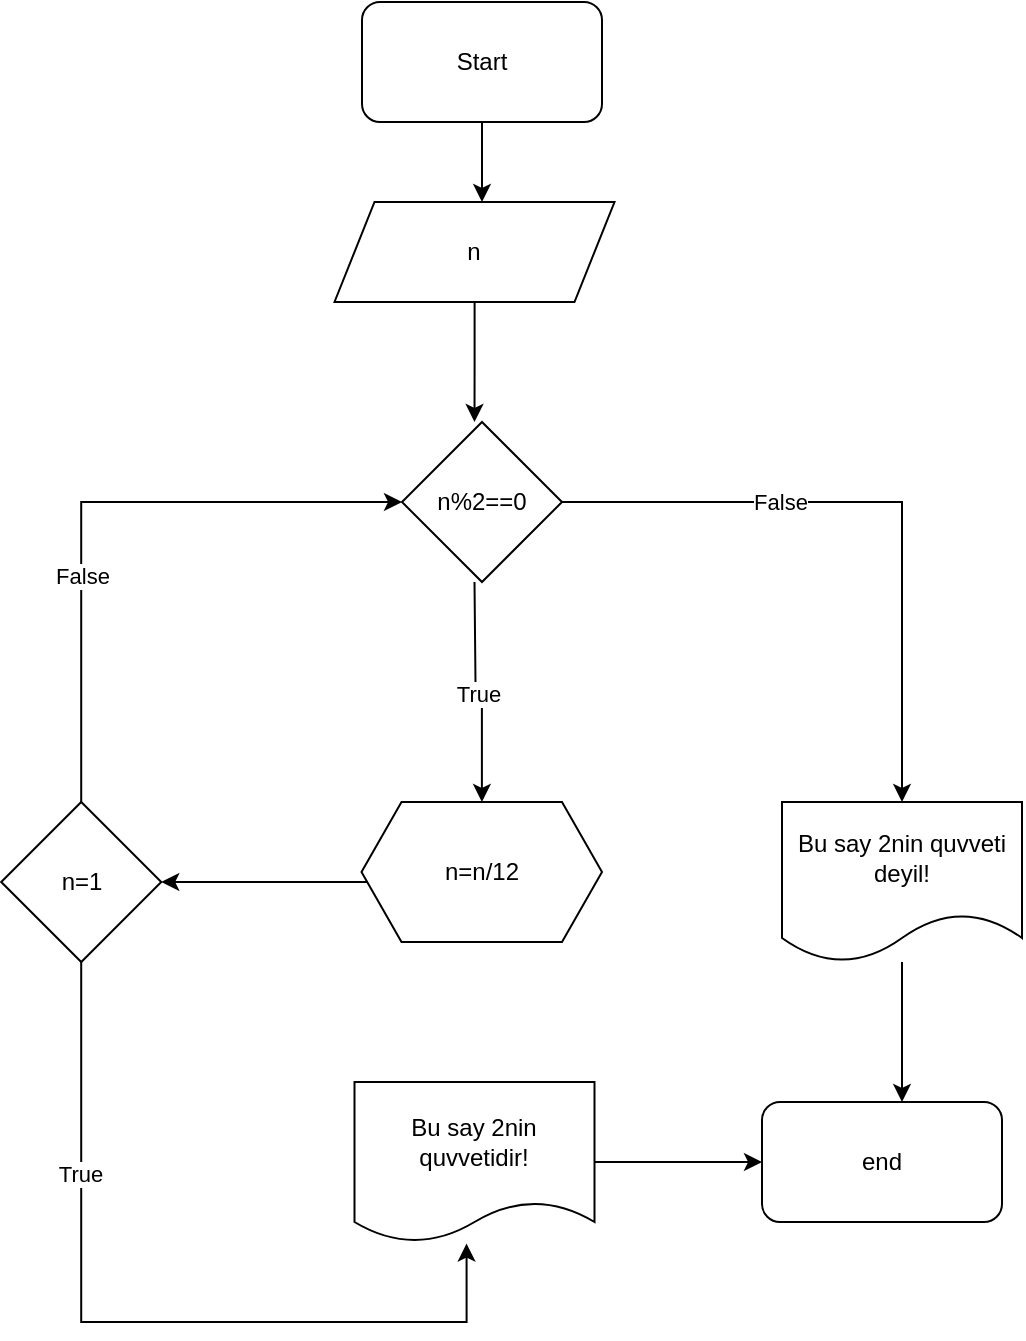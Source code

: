 <mxfile version="15.2.9" type="device"><diagram id="14r__Nj4q91Z61Vu8--8" name="Page-1"><mxGraphModel dx="976" dy="1881" grid="1" gridSize="10" guides="1" tooltips="1" connect="1" arrows="1" fold="1" page="1" pageScale="1" pageWidth="850" pageHeight="1100" math="0" shadow="0"><root><mxCell id="0"/><mxCell id="1" parent="0"/><mxCell id="ORDrKt7kpx6Iwgawrg6i-1" value="" style="edgeStyle=orthogonalEdgeStyle;rounded=0;orthogonalLoop=1;jettySize=auto;html=1;" edge="1" parent="1" source="ORDrKt7kpx6Iwgawrg6i-2" target="ORDrKt7kpx6Iwgawrg6i-4"><mxGeometry relative="1" as="geometry"><Array as="points"><mxPoint x="1284" y="-30"/><mxPoint x="1284" y="-30"/></Array></mxGeometry></mxCell><mxCell id="ORDrKt7kpx6Iwgawrg6i-2" value="Start" style="rounded=1;whiteSpace=wrap;html=1;" vertex="1" parent="1"><mxGeometry x="1224" y="-130" width="120" height="60" as="geometry"/></mxCell><mxCell id="ORDrKt7kpx6Iwgawrg6i-3" value="" style="edgeStyle=orthogonalEdgeStyle;rounded=0;orthogonalLoop=1;jettySize=auto;html=1;" edge="1" parent="1" source="ORDrKt7kpx6Iwgawrg6i-4"><mxGeometry relative="1" as="geometry"><mxPoint x="1280.25" y="80" as="targetPoint"/></mxGeometry></mxCell><mxCell id="ORDrKt7kpx6Iwgawrg6i-4" value="n" style="shape=parallelogram;perimeter=parallelogramPerimeter;whiteSpace=wrap;html=1;fixedSize=1;" vertex="1" parent="1"><mxGeometry x="1210.25" y="-30" width="140" height="50" as="geometry"/></mxCell><mxCell id="ORDrKt7kpx6Iwgawrg6i-5" value="True" style="edgeStyle=orthogonalEdgeStyle;rounded=0;orthogonalLoop=1;jettySize=auto;html=1;" edge="1" parent="1" target="ORDrKt7kpx6Iwgawrg6i-16"><mxGeometry relative="1" as="geometry"><mxPoint x="1280.25" y="160" as="sourcePoint"/></mxGeometry></mxCell><mxCell id="ORDrKt7kpx6Iwgawrg6i-8" value="" style="edgeStyle=orthogonalEdgeStyle;rounded=0;orthogonalLoop=1;jettySize=auto;html=1;" edge="1" parent="1" source="ORDrKt7kpx6Iwgawrg6i-9" target="ORDrKt7kpx6Iwgawrg6i-10"><mxGeometry relative="1" as="geometry"/></mxCell><mxCell id="ORDrKt7kpx6Iwgawrg6i-9" value="Bu say 2nin quvvetidir!" style="shape=document;whiteSpace=wrap;html=1;boundedLbl=1;size=0.25;" vertex="1" parent="1"><mxGeometry x="1220.25" y="410" width="120" height="80" as="geometry"/></mxCell><mxCell id="ORDrKt7kpx6Iwgawrg6i-10" value="end" style="rounded=1;whiteSpace=wrap;html=1;" vertex="1" parent="1"><mxGeometry x="1424" y="420" width="120" height="60" as="geometry"/></mxCell><mxCell id="ORDrKt7kpx6Iwgawrg6i-11" value="" style="edgeStyle=orthogonalEdgeStyle;rounded=0;orthogonalLoop=1;jettySize=auto;html=1;" edge="1" parent="1" source="ORDrKt7kpx6Iwgawrg6i-12" target="ORDrKt7kpx6Iwgawrg6i-10"><mxGeometry relative="1" as="geometry"><Array as="points"><mxPoint x="1494" y="390"/><mxPoint x="1494" y="390"/></Array></mxGeometry></mxCell><mxCell id="ORDrKt7kpx6Iwgawrg6i-12" value="&lt;span&gt;Bu say 2nin quvveti deyil!&lt;/span&gt;" style="shape=document;whiteSpace=wrap;html=1;boundedLbl=1;" vertex="1" parent="1"><mxGeometry x="1434" y="270" width="120" height="80" as="geometry"/></mxCell><mxCell id="ORDrKt7kpx6Iwgawrg6i-36" value="" style="edgeStyle=orthogonalEdgeStyle;rounded=0;orthogonalLoop=1;jettySize=auto;html=1;" edge="1" parent="1" source="ORDrKt7kpx6Iwgawrg6i-16" target="ORDrKt7kpx6Iwgawrg6i-25"><mxGeometry relative="1" as="geometry"><Array as="points"><mxPoint x="1200" y="310"/><mxPoint x="1200" y="310"/></Array></mxGeometry></mxCell><mxCell id="ORDrKt7kpx6Iwgawrg6i-16" value="n=n/12" style="shape=hexagon;perimeter=hexagonPerimeter2;whiteSpace=wrap;html=1;fixedSize=1;" vertex="1" parent="1"><mxGeometry x="1223.75" y="270" width="120.25" height="70" as="geometry"/></mxCell><mxCell id="ORDrKt7kpx6Iwgawrg6i-22" style="edgeStyle=orthogonalEdgeStyle;rounded=0;orthogonalLoop=1;jettySize=auto;html=1;entryX=0.5;entryY=0;entryDx=0;entryDy=0;" edge="1" parent="1" source="ORDrKt7kpx6Iwgawrg6i-20" target="ORDrKt7kpx6Iwgawrg6i-12"><mxGeometry relative="1" as="geometry"/></mxCell><mxCell id="ORDrKt7kpx6Iwgawrg6i-24" value="False" style="edgeLabel;html=1;align=center;verticalAlign=middle;resizable=0;points=[];" vertex="1" connectable="0" parent="ORDrKt7kpx6Iwgawrg6i-22"><mxGeometry x="-0.318" relative="1" as="geometry"><mxPoint as="offset"/></mxGeometry></mxCell><mxCell id="ORDrKt7kpx6Iwgawrg6i-20" value="n%2==0" style="rhombus;whiteSpace=wrap;html=1;" vertex="1" parent="1"><mxGeometry x="1244" y="80" width="80" height="80" as="geometry"/></mxCell><mxCell id="ORDrKt7kpx6Iwgawrg6i-28" style="edgeStyle=orthogonalEdgeStyle;rounded=0;orthogonalLoop=1;jettySize=auto;html=1;entryX=0.467;entryY=1.01;entryDx=0;entryDy=0;entryPerimeter=0;" edge="1" parent="1" source="ORDrKt7kpx6Iwgawrg6i-25" target="ORDrKt7kpx6Iwgawrg6i-9"><mxGeometry relative="1" as="geometry"><mxPoint x="1083.625" y="500" as="targetPoint"/><Array as="points"><mxPoint x="1084" y="530"/><mxPoint x="1276" y="530"/></Array></mxGeometry></mxCell><mxCell id="ORDrKt7kpx6Iwgawrg6i-30" value="True" style="edgeLabel;html=1;align=center;verticalAlign=middle;resizable=0;points=[];" vertex="1" connectable="0" parent="ORDrKt7kpx6Iwgawrg6i-28"><mxGeometry x="-0.487" y="-1" relative="1" as="geometry"><mxPoint as="offset"/></mxGeometry></mxCell><mxCell id="ORDrKt7kpx6Iwgawrg6i-35" style="edgeStyle=orthogonalEdgeStyle;rounded=0;orthogonalLoop=1;jettySize=auto;html=1;entryX=0;entryY=0.5;entryDx=0;entryDy=0;" edge="1" parent="1" source="ORDrKt7kpx6Iwgawrg6i-25" target="ORDrKt7kpx6Iwgawrg6i-20"><mxGeometry relative="1" as="geometry"><Array as="points"><mxPoint x="1084" y="120"/></Array></mxGeometry></mxCell><mxCell id="ORDrKt7kpx6Iwgawrg6i-37" value="False" style="edgeLabel;html=1;align=center;verticalAlign=middle;resizable=0;points=[];" vertex="1" connectable="0" parent="ORDrKt7kpx6Iwgawrg6i-35"><mxGeometry x="-0.27" relative="1" as="geometry"><mxPoint as="offset"/></mxGeometry></mxCell><mxCell id="ORDrKt7kpx6Iwgawrg6i-25" value="n=1" style="rhombus;whiteSpace=wrap;html=1;" vertex="1" parent="1"><mxGeometry x="1043.625" y="270" width="80" height="80" as="geometry"/></mxCell></root></mxGraphModel></diagram></mxfile>